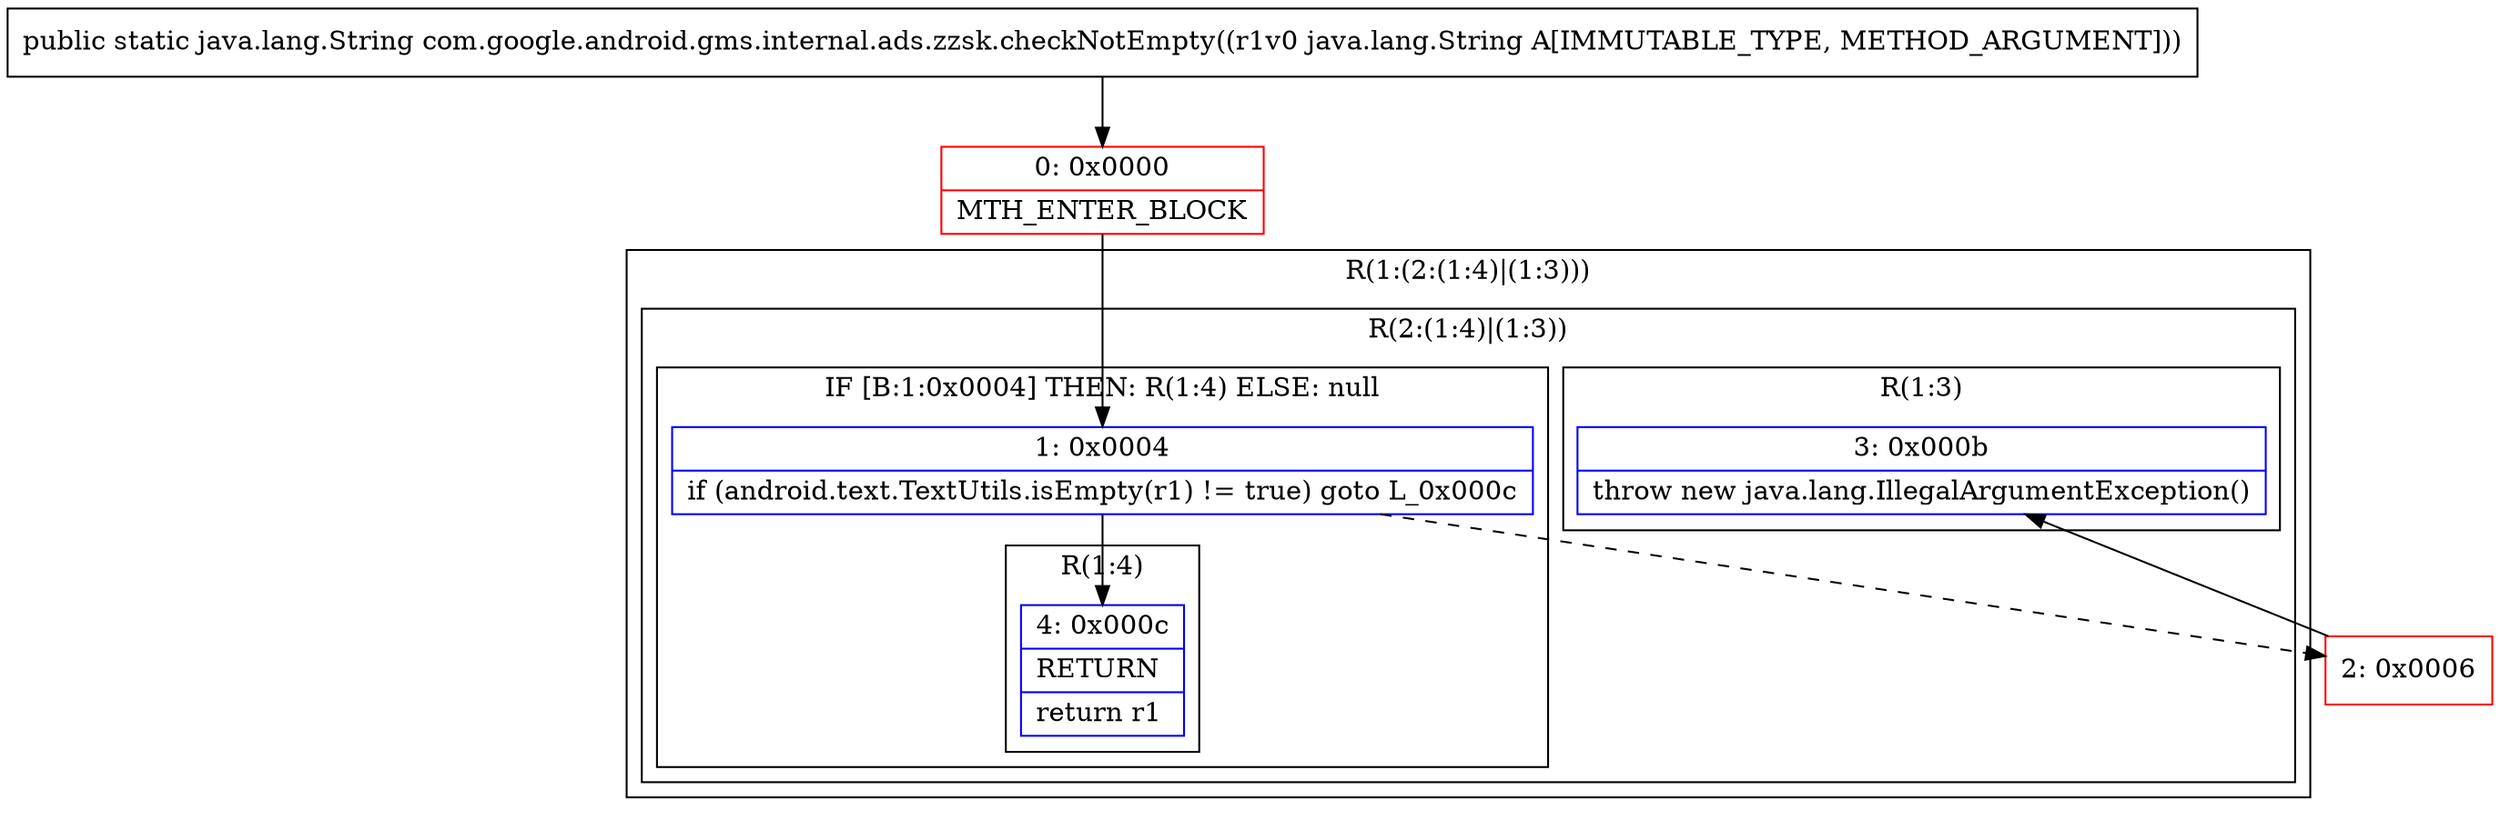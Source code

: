 digraph "CFG forcom.google.android.gms.internal.ads.zzsk.checkNotEmpty(Ljava\/lang\/String;)Ljava\/lang\/String;" {
subgraph cluster_Region_622420633 {
label = "R(1:(2:(1:4)|(1:3)))";
node [shape=record,color=blue];
subgraph cluster_Region_2004451814 {
label = "R(2:(1:4)|(1:3))";
node [shape=record,color=blue];
subgraph cluster_IfRegion_421076159 {
label = "IF [B:1:0x0004] THEN: R(1:4) ELSE: null";
node [shape=record,color=blue];
Node_1 [shape=record,label="{1\:\ 0x0004|if (android.text.TextUtils.isEmpty(r1) != true) goto L_0x000c\l}"];
subgraph cluster_Region_1373917418 {
label = "R(1:4)";
node [shape=record,color=blue];
Node_4 [shape=record,label="{4\:\ 0x000c|RETURN\l|return r1\l}"];
}
}
subgraph cluster_Region_1057488357 {
label = "R(1:3)";
node [shape=record,color=blue];
Node_3 [shape=record,label="{3\:\ 0x000b|throw new java.lang.IllegalArgumentException()\l}"];
}
}
}
Node_0 [shape=record,color=red,label="{0\:\ 0x0000|MTH_ENTER_BLOCK\l}"];
Node_2 [shape=record,color=red,label="{2\:\ 0x0006}"];
MethodNode[shape=record,label="{public static java.lang.String com.google.android.gms.internal.ads.zzsk.checkNotEmpty((r1v0 java.lang.String A[IMMUTABLE_TYPE, METHOD_ARGUMENT])) }"];
MethodNode -> Node_0;
Node_1 -> Node_2[style=dashed];
Node_1 -> Node_4;
Node_0 -> Node_1;
Node_2 -> Node_3;
}

